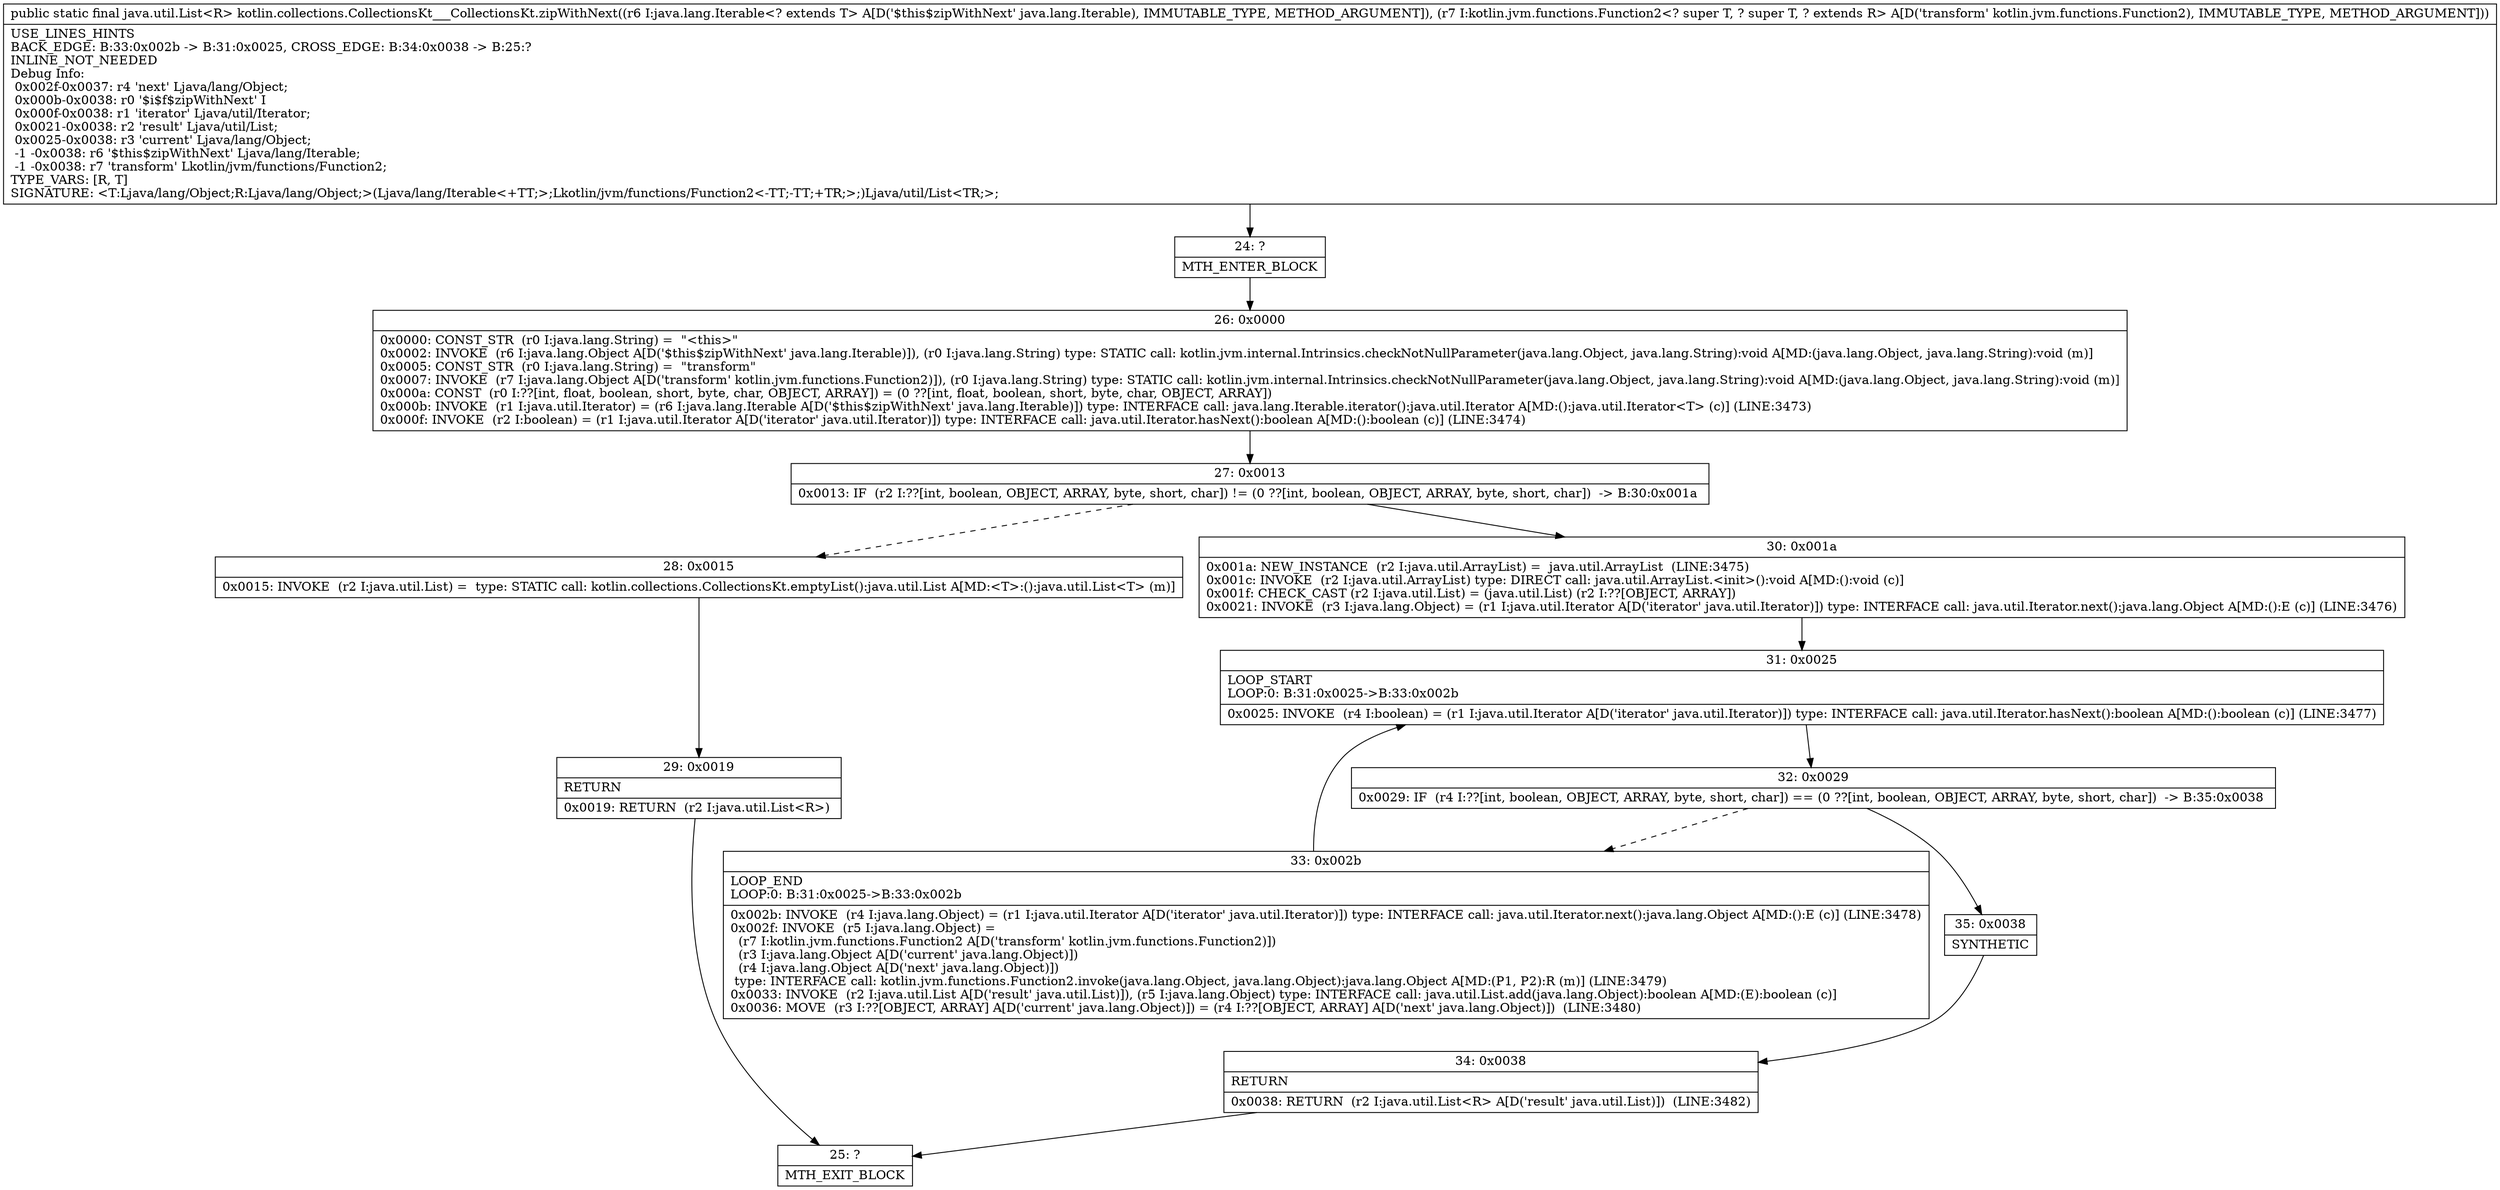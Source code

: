 digraph "CFG forkotlin.collections.CollectionsKt___CollectionsKt.zipWithNext(Ljava\/lang\/Iterable;Lkotlin\/jvm\/functions\/Function2;)Ljava\/util\/List;" {
Node_24 [shape=record,label="{24\:\ ?|MTH_ENTER_BLOCK\l}"];
Node_26 [shape=record,label="{26\:\ 0x0000|0x0000: CONST_STR  (r0 I:java.lang.String) =  \"\<this\>\" \l0x0002: INVOKE  (r6 I:java.lang.Object A[D('$this$zipWithNext' java.lang.Iterable)]), (r0 I:java.lang.String) type: STATIC call: kotlin.jvm.internal.Intrinsics.checkNotNullParameter(java.lang.Object, java.lang.String):void A[MD:(java.lang.Object, java.lang.String):void (m)]\l0x0005: CONST_STR  (r0 I:java.lang.String) =  \"transform\" \l0x0007: INVOKE  (r7 I:java.lang.Object A[D('transform' kotlin.jvm.functions.Function2)]), (r0 I:java.lang.String) type: STATIC call: kotlin.jvm.internal.Intrinsics.checkNotNullParameter(java.lang.Object, java.lang.String):void A[MD:(java.lang.Object, java.lang.String):void (m)]\l0x000a: CONST  (r0 I:??[int, float, boolean, short, byte, char, OBJECT, ARRAY]) = (0 ??[int, float, boolean, short, byte, char, OBJECT, ARRAY]) \l0x000b: INVOKE  (r1 I:java.util.Iterator) = (r6 I:java.lang.Iterable A[D('$this$zipWithNext' java.lang.Iterable)]) type: INTERFACE call: java.lang.Iterable.iterator():java.util.Iterator A[MD:():java.util.Iterator\<T\> (c)] (LINE:3473)\l0x000f: INVOKE  (r2 I:boolean) = (r1 I:java.util.Iterator A[D('iterator' java.util.Iterator)]) type: INTERFACE call: java.util.Iterator.hasNext():boolean A[MD:():boolean (c)] (LINE:3474)\l}"];
Node_27 [shape=record,label="{27\:\ 0x0013|0x0013: IF  (r2 I:??[int, boolean, OBJECT, ARRAY, byte, short, char]) != (0 ??[int, boolean, OBJECT, ARRAY, byte, short, char])  \-\> B:30:0x001a \l}"];
Node_28 [shape=record,label="{28\:\ 0x0015|0x0015: INVOKE  (r2 I:java.util.List) =  type: STATIC call: kotlin.collections.CollectionsKt.emptyList():java.util.List A[MD:\<T\>:():java.util.List\<T\> (m)]\l}"];
Node_29 [shape=record,label="{29\:\ 0x0019|RETURN\l|0x0019: RETURN  (r2 I:java.util.List\<R\>) \l}"];
Node_25 [shape=record,label="{25\:\ ?|MTH_EXIT_BLOCK\l}"];
Node_30 [shape=record,label="{30\:\ 0x001a|0x001a: NEW_INSTANCE  (r2 I:java.util.ArrayList) =  java.util.ArrayList  (LINE:3475)\l0x001c: INVOKE  (r2 I:java.util.ArrayList) type: DIRECT call: java.util.ArrayList.\<init\>():void A[MD:():void (c)]\l0x001f: CHECK_CAST (r2 I:java.util.List) = (java.util.List) (r2 I:??[OBJECT, ARRAY]) \l0x0021: INVOKE  (r3 I:java.lang.Object) = (r1 I:java.util.Iterator A[D('iterator' java.util.Iterator)]) type: INTERFACE call: java.util.Iterator.next():java.lang.Object A[MD:():E (c)] (LINE:3476)\l}"];
Node_31 [shape=record,label="{31\:\ 0x0025|LOOP_START\lLOOP:0: B:31:0x0025\-\>B:33:0x002b\l|0x0025: INVOKE  (r4 I:boolean) = (r1 I:java.util.Iterator A[D('iterator' java.util.Iterator)]) type: INTERFACE call: java.util.Iterator.hasNext():boolean A[MD:():boolean (c)] (LINE:3477)\l}"];
Node_32 [shape=record,label="{32\:\ 0x0029|0x0029: IF  (r4 I:??[int, boolean, OBJECT, ARRAY, byte, short, char]) == (0 ??[int, boolean, OBJECT, ARRAY, byte, short, char])  \-\> B:35:0x0038 \l}"];
Node_33 [shape=record,label="{33\:\ 0x002b|LOOP_END\lLOOP:0: B:31:0x0025\-\>B:33:0x002b\l|0x002b: INVOKE  (r4 I:java.lang.Object) = (r1 I:java.util.Iterator A[D('iterator' java.util.Iterator)]) type: INTERFACE call: java.util.Iterator.next():java.lang.Object A[MD:():E (c)] (LINE:3478)\l0x002f: INVOKE  (r5 I:java.lang.Object) = \l  (r7 I:kotlin.jvm.functions.Function2 A[D('transform' kotlin.jvm.functions.Function2)])\l  (r3 I:java.lang.Object A[D('current' java.lang.Object)])\l  (r4 I:java.lang.Object A[D('next' java.lang.Object)])\l type: INTERFACE call: kotlin.jvm.functions.Function2.invoke(java.lang.Object, java.lang.Object):java.lang.Object A[MD:(P1, P2):R (m)] (LINE:3479)\l0x0033: INVOKE  (r2 I:java.util.List A[D('result' java.util.List)]), (r5 I:java.lang.Object) type: INTERFACE call: java.util.List.add(java.lang.Object):boolean A[MD:(E):boolean (c)]\l0x0036: MOVE  (r3 I:??[OBJECT, ARRAY] A[D('current' java.lang.Object)]) = (r4 I:??[OBJECT, ARRAY] A[D('next' java.lang.Object)])  (LINE:3480)\l}"];
Node_35 [shape=record,label="{35\:\ 0x0038|SYNTHETIC\l}"];
Node_34 [shape=record,label="{34\:\ 0x0038|RETURN\l|0x0038: RETURN  (r2 I:java.util.List\<R\> A[D('result' java.util.List)])  (LINE:3482)\l}"];
MethodNode[shape=record,label="{public static final java.util.List\<R\> kotlin.collections.CollectionsKt___CollectionsKt.zipWithNext((r6 I:java.lang.Iterable\<? extends T\> A[D('$this$zipWithNext' java.lang.Iterable), IMMUTABLE_TYPE, METHOD_ARGUMENT]), (r7 I:kotlin.jvm.functions.Function2\<? super T, ? super T, ? extends R\> A[D('transform' kotlin.jvm.functions.Function2), IMMUTABLE_TYPE, METHOD_ARGUMENT]))  | USE_LINES_HINTS\lBACK_EDGE: B:33:0x002b \-\> B:31:0x0025, CROSS_EDGE: B:34:0x0038 \-\> B:25:?\lINLINE_NOT_NEEDED\lDebug Info:\l  0x002f\-0x0037: r4 'next' Ljava\/lang\/Object;\l  0x000b\-0x0038: r0 '$i$f$zipWithNext' I\l  0x000f\-0x0038: r1 'iterator' Ljava\/util\/Iterator;\l  0x0021\-0x0038: r2 'result' Ljava\/util\/List;\l  0x0025\-0x0038: r3 'current' Ljava\/lang\/Object;\l  \-1 \-0x0038: r6 '$this$zipWithNext' Ljava\/lang\/Iterable;\l  \-1 \-0x0038: r7 'transform' Lkotlin\/jvm\/functions\/Function2;\lTYPE_VARS: [R, T]\lSIGNATURE: \<T:Ljava\/lang\/Object;R:Ljava\/lang\/Object;\>(Ljava\/lang\/Iterable\<+TT;\>;Lkotlin\/jvm\/functions\/Function2\<\-TT;\-TT;+TR;\>;)Ljava\/util\/List\<TR;\>;\l}"];
MethodNode -> Node_24;Node_24 -> Node_26;
Node_26 -> Node_27;
Node_27 -> Node_28[style=dashed];
Node_27 -> Node_30;
Node_28 -> Node_29;
Node_29 -> Node_25;
Node_30 -> Node_31;
Node_31 -> Node_32;
Node_32 -> Node_33[style=dashed];
Node_32 -> Node_35;
Node_33 -> Node_31;
Node_35 -> Node_34;
Node_34 -> Node_25;
}

